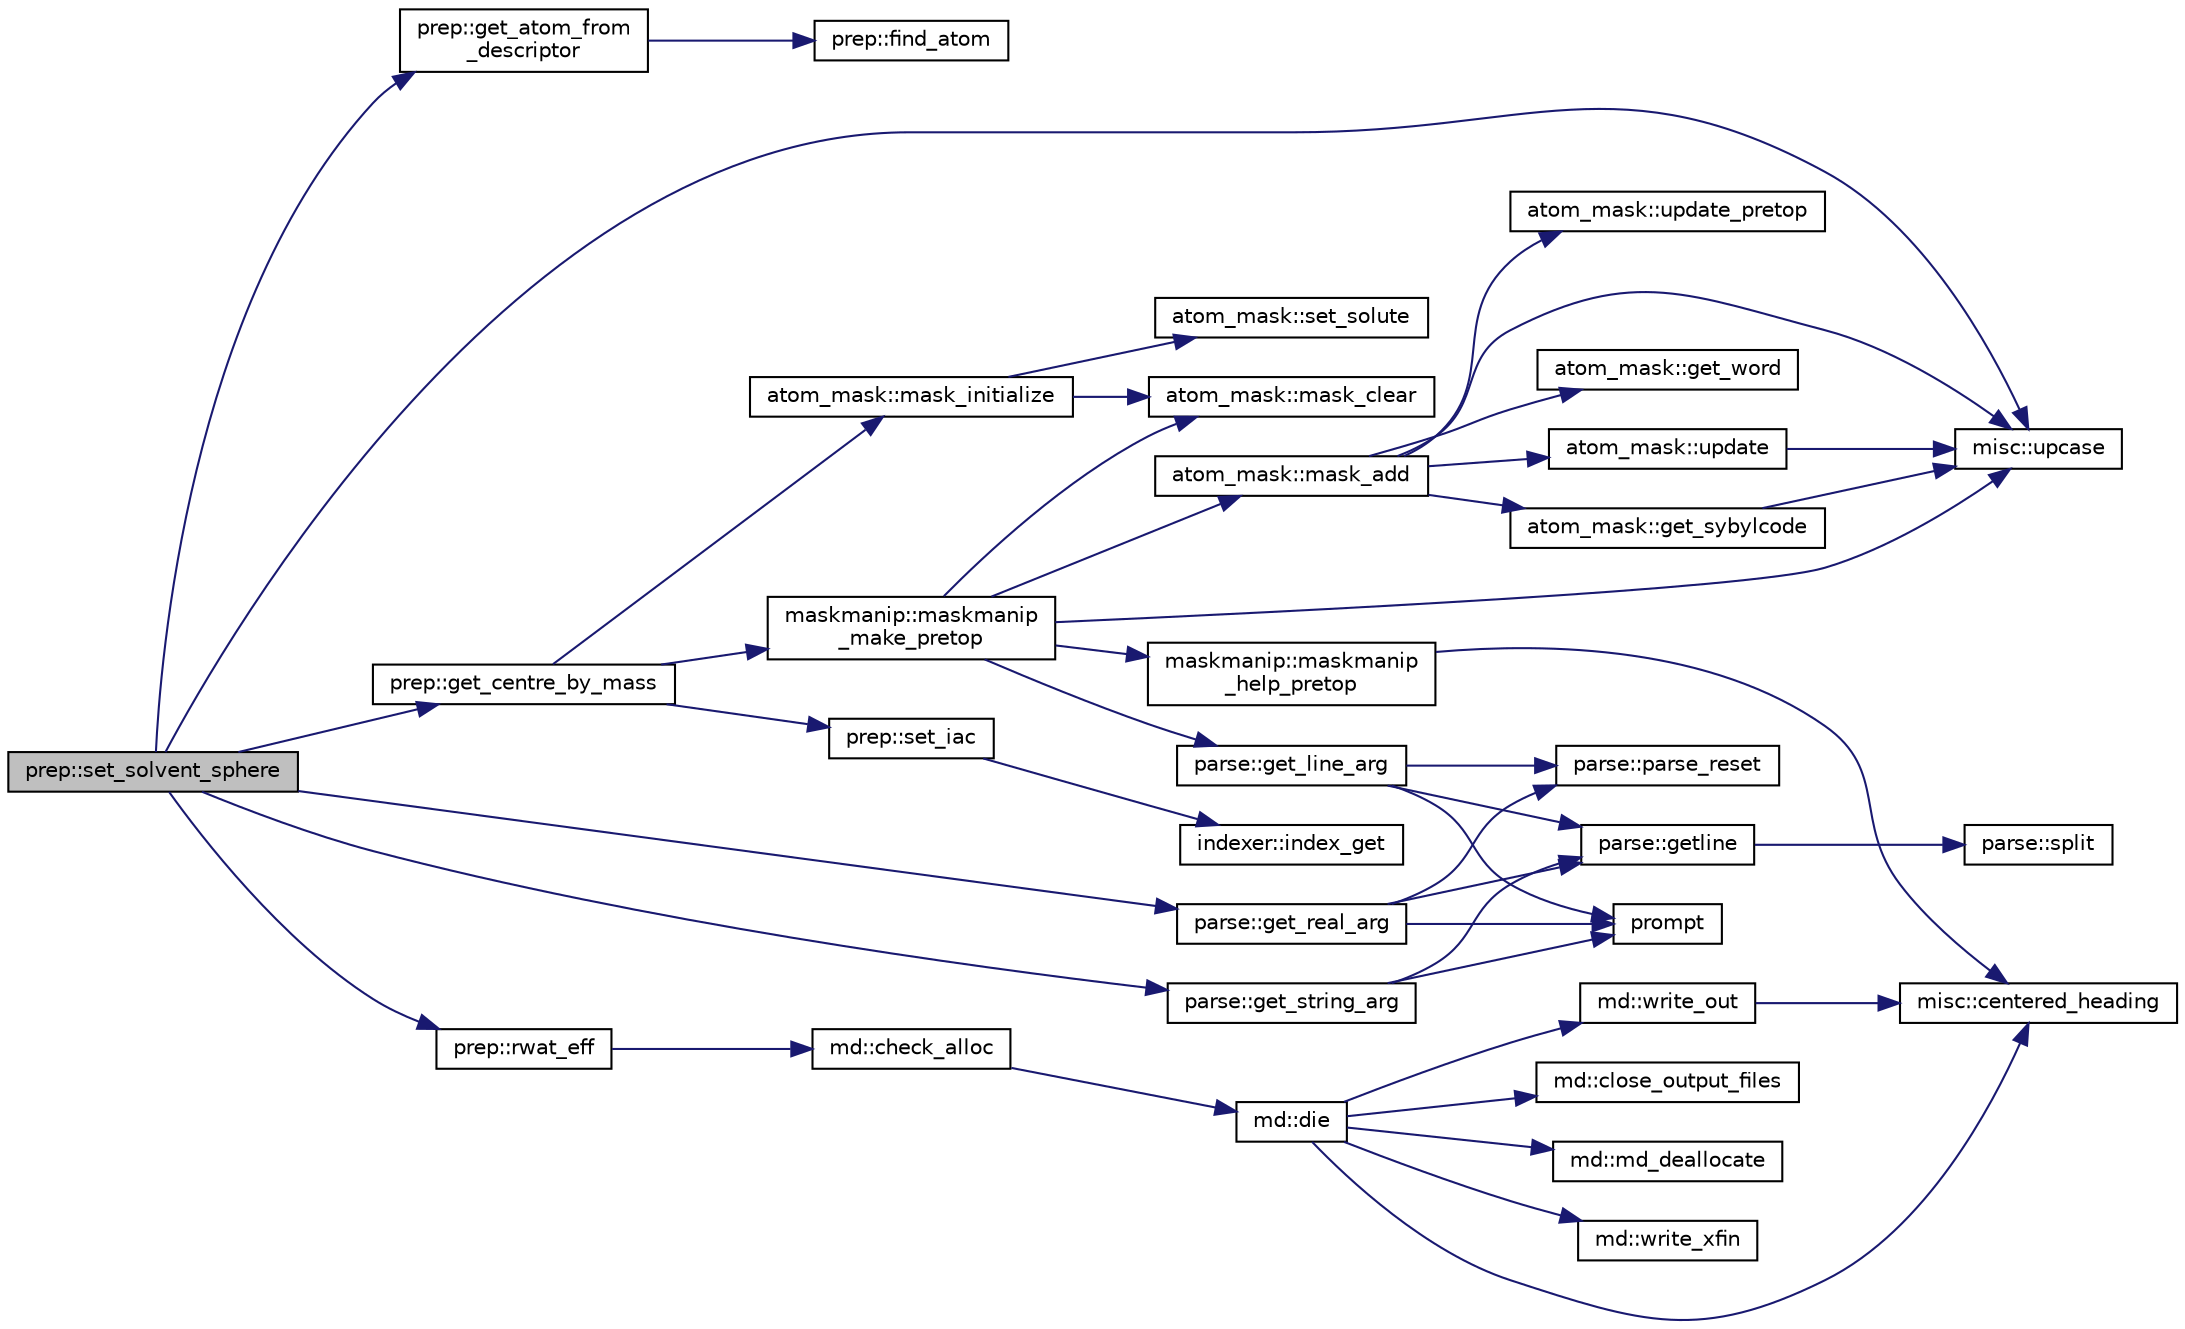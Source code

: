 digraph "prep::set_solvent_sphere"
{
  edge [fontname="Helvetica",fontsize="10",labelfontname="Helvetica",labelfontsize="10"];
  node [fontname="Helvetica",fontsize="10",shape=record];
  rankdir="LR";
  Node1 [label="prep::set_solvent_sphere",height=0.2,width=0.4,color="black", fillcolor="grey75", style="filled" fontcolor="black"];
  Node1 -> Node2 [color="midnightblue",fontsize="10",style="solid",fontname="Helvetica"];
  Node2 [label="prep::get_atom_from\l_descriptor",height=0.2,width=0.4,color="black", fillcolor="white", style="filled",URL="$classprep.html#aa1417fc48a24a3fd294d10f9254a0a0c"];
  Node2 -> Node3 [color="midnightblue",fontsize="10",style="solid",fontname="Helvetica"];
  Node3 [label="prep::find_atom",height=0.2,width=0.4,color="black", fillcolor="white", style="filled",URL="$classprep.html#a65869d9a985447ee3e4a7fd579b55c0a"];
  Node1 -> Node4 [color="midnightblue",fontsize="10",style="solid",fontname="Helvetica"];
  Node4 [label="prep::get_centre_by_mass",height=0.2,width=0.4,color="black", fillcolor="white", style="filled",URL="$classprep.html#ac5cb1bd82cdabbd55089747c70946e9f"];
  Node4 -> Node5 [color="midnightblue",fontsize="10",style="solid",fontname="Helvetica"];
  Node5 [label="atom_mask::mask_initialize",height=0.2,width=0.4,color="black", fillcolor="white", style="filled",URL="$classatom__mask.html#a37135eea76c381c4aacee5cc9fbce046"];
  Node5 -> Node6 [color="midnightblue",fontsize="10",style="solid",fontname="Helvetica"];
  Node6 [label="atom_mask::mask_clear",height=0.2,width=0.4,color="black", fillcolor="white", style="filled",URL="$classatom__mask.html#aa33256b4eb2abd74f319e47e7f9c67b8"];
  Node5 -> Node7 [color="midnightblue",fontsize="10",style="solid",fontname="Helvetica"];
  Node7 [label="atom_mask::set_solute",height=0.2,width=0.4,color="black", fillcolor="white", style="filled",URL="$classatom__mask.html#a4d3aff857c97591b916a1ee064cb7cef"];
  Node4 -> Node8 [color="midnightblue",fontsize="10",style="solid",fontname="Helvetica"];
  Node8 [label="maskmanip::maskmanip\l_make_pretop",height=0.2,width=0.4,color="black", fillcolor="white", style="filled",URL="$classmaskmanip.html#aa7d710d064627916cae7417ab446621c"];
  Node8 -> Node9 [color="midnightblue",fontsize="10",style="solid",fontname="Helvetica"];
  Node9 [label="parse::get_line_arg",height=0.2,width=0.4,color="black", fillcolor="white", style="filled",URL="$classparse.html#a76068663dfa765e2a4d8e0f9bf4017a8"];
  Node9 -> Node10 [color="midnightblue",fontsize="10",style="solid",fontname="Helvetica"];
  Node10 [label="parse::getline",height=0.2,width=0.4,color="black", fillcolor="white", style="filled",URL="$classparse.html#a362c49175b5f2d7f582dde6cb7b871af"];
  Node10 -> Node11 [color="midnightblue",fontsize="10",style="solid",fontname="Helvetica"];
  Node11 [label="parse::split",height=0.2,width=0.4,color="black", fillcolor="white", style="filled",URL="$classparse.html#a431f0c36309d6174287bde5e4d0e78e8"];
  Node9 -> Node12 [color="midnightblue",fontsize="10",style="solid",fontname="Helvetica"];
  Node12 [label="parse::parse_reset",height=0.2,width=0.4,color="black", fillcolor="white", style="filled",URL="$classparse.html#ab0b0c4663024ac8a04d78628109e5215"];
  Node9 -> Node13 [color="midnightblue",fontsize="10",style="solid",fontname="Helvetica"];
  Node13 [label="prompt",height=0.2,width=0.4,color="black", fillcolor="white", style="filled",URL="$qfep_8f90.html#a897ce0488192cf7f2a3ca4d41e5d73e3"];
  Node8 -> Node14 [color="midnightblue",fontsize="10",style="solid",fontname="Helvetica"];
  Node14 [label="atom_mask::mask_add",height=0.2,width=0.4,color="black", fillcolor="white", style="filled",URL="$classatom__mask.html#ad0a7fae4495fbbde287b61adf5b41d62"];
  Node14 -> Node15 [color="midnightblue",fontsize="10",style="solid",fontname="Helvetica"];
  Node15 [label="atom_mask::get_sybylcode",height=0.2,width=0.4,color="black", fillcolor="white", style="filled",URL="$classatom__mask.html#a517aeb28af6ea93d97770ace5268b5ee"];
  Node15 -> Node16 [color="midnightblue",fontsize="10",style="solid",fontname="Helvetica"];
  Node16 [label="misc::upcase",height=0.2,width=0.4,color="black", fillcolor="white", style="filled",URL="$classmisc.html#a3d25ef800766f590365955680ff3ba2c"];
  Node14 -> Node17 [color="midnightblue",fontsize="10",style="solid",fontname="Helvetica"];
  Node17 [label="atom_mask::get_word",height=0.2,width=0.4,color="black", fillcolor="white", style="filled",URL="$classatom__mask.html#adfd3923e784e3ccdebf575c61257f0ea"];
  Node14 -> Node16 [color="midnightblue",fontsize="10",style="solid",fontname="Helvetica"];
  Node14 -> Node18 [color="midnightblue",fontsize="10",style="solid",fontname="Helvetica"];
  Node18 [label="atom_mask::update",height=0.2,width=0.4,color="black", fillcolor="white", style="filled",URL="$classatom__mask.html#a30b962d0b0f89f142ad386569bab3d42"];
  Node18 -> Node16 [color="midnightblue",fontsize="10",style="solid",fontname="Helvetica"];
  Node14 -> Node19 [color="midnightblue",fontsize="10",style="solid",fontname="Helvetica"];
  Node19 [label="atom_mask::update_pretop",height=0.2,width=0.4,color="black", fillcolor="white", style="filled",URL="$classatom__mask.html#ab6d589c395ac5883f6492a3bb59d61e7"];
  Node8 -> Node6 [color="midnightblue",fontsize="10",style="solid",fontname="Helvetica"];
  Node8 -> Node20 [color="midnightblue",fontsize="10",style="solid",fontname="Helvetica"];
  Node20 [label="maskmanip::maskmanip\l_help_pretop",height=0.2,width=0.4,color="black", fillcolor="white", style="filled",URL="$classmaskmanip.html#a5763e47ad08d36439f7f196960a00cf7"];
  Node20 -> Node21 [color="midnightblue",fontsize="10",style="solid",fontname="Helvetica"];
  Node21 [label="misc::centered_heading",height=0.2,width=0.4,color="black", fillcolor="white", style="filled",URL="$classmisc.html#ac616bbb70212f3216e099c51f3c217f9"];
  Node8 -> Node16 [color="midnightblue",fontsize="10",style="solid",fontname="Helvetica"];
  Node4 -> Node22 [color="midnightblue",fontsize="10",style="solid",fontname="Helvetica"];
  Node22 [label="prep::set_iac",height=0.2,width=0.4,color="black", fillcolor="white", style="filled",URL="$classprep.html#ac058180472b1eead5ada468b0ddb2a3b"];
  Node22 -> Node23 [color="midnightblue",fontsize="10",style="solid",fontname="Helvetica"];
  Node23 [label="indexer::index_get",height=0.2,width=0.4,color="black", fillcolor="white", style="filled",URL="$classindexer.html#a3b93040983a622421fa918a6af566c93"];
  Node1 -> Node24 [color="midnightblue",fontsize="10",style="solid",fontname="Helvetica"];
  Node24 [label="parse::get_real_arg",height=0.2,width=0.4,color="black", fillcolor="white", style="filled",URL="$classparse.html#a9941ab0c7c89dad4ed63753dda092274"];
  Node24 -> Node10 [color="midnightblue",fontsize="10",style="solid",fontname="Helvetica"];
  Node24 -> Node12 [color="midnightblue",fontsize="10",style="solid",fontname="Helvetica"];
  Node24 -> Node13 [color="midnightblue",fontsize="10",style="solid",fontname="Helvetica"];
  Node1 -> Node25 [color="midnightblue",fontsize="10",style="solid",fontname="Helvetica"];
  Node25 [label="parse::get_string_arg",height=0.2,width=0.4,color="black", fillcolor="white", style="filled",URL="$classparse.html#a17fdf061a0ee443c4a80c24d8e3cd11f"];
  Node25 -> Node10 [color="midnightblue",fontsize="10",style="solid",fontname="Helvetica"];
  Node25 -> Node13 [color="midnightblue",fontsize="10",style="solid",fontname="Helvetica"];
  Node1 -> Node26 [color="midnightblue",fontsize="10",style="solid",fontname="Helvetica"];
  Node26 [label="prep::rwat_eff",height=0.2,width=0.4,color="black", fillcolor="white", style="filled",URL="$classprep.html#aede855ae502ac617ebdefee64cf18581"];
  Node26 -> Node27 [color="midnightblue",fontsize="10",style="solid",fontname="Helvetica"];
  Node27 [label="md::check_alloc",height=0.2,width=0.4,color="black", fillcolor="white", style="filled",URL="$classmd.html#aa2bff9009b880be7904efe2a7c07f646"];
  Node27 -> Node28 [color="midnightblue",fontsize="10",style="solid",fontname="Helvetica"];
  Node28 [label="md::die",height=0.2,width=0.4,color="black", fillcolor="white", style="filled",URL="$classmd.html#ac21e43139b5e5cd74ab6649672288d66"];
  Node28 -> Node21 [color="midnightblue",fontsize="10",style="solid",fontname="Helvetica"];
  Node28 -> Node29 [color="midnightblue",fontsize="10",style="solid",fontname="Helvetica"];
  Node29 [label="md::close_output_files",height=0.2,width=0.4,color="black", fillcolor="white", style="filled",URL="$classmd.html#a5bd74b9ed60f4d0515416e77a9dcb825"];
  Node28 -> Node30 [color="midnightblue",fontsize="10",style="solid",fontname="Helvetica"];
  Node30 [label="md::md_deallocate",height=0.2,width=0.4,color="black", fillcolor="white", style="filled",URL="$classmd.html#a8a97b1726d386da7fddf5ea29296b0e9"];
  Node28 -> Node31 [color="midnightblue",fontsize="10",style="solid",fontname="Helvetica"];
  Node31 [label="md::write_out",height=0.2,width=0.4,color="black", fillcolor="white", style="filled",URL="$classmd.html#a7ae57adec77c83a4e3684cfbf301d605"];
  Node31 -> Node21 [color="midnightblue",fontsize="10",style="solid",fontname="Helvetica"];
  Node28 -> Node32 [color="midnightblue",fontsize="10",style="solid",fontname="Helvetica"];
  Node32 [label="md::write_xfin",height=0.2,width=0.4,color="black", fillcolor="white", style="filled",URL="$classmd.html#ad8ada800049df7345cd0a0e596644cc5"];
  Node1 -> Node16 [color="midnightblue",fontsize="10",style="solid",fontname="Helvetica"];
}
